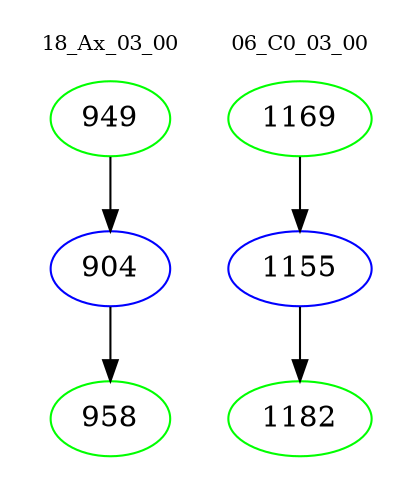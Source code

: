 digraph{
subgraph cluster_0 {
color = white
label = "18_Ax_03_00";
fontsize=10;
T0_949 [label="949", color="green"]
T0_949 -> T0_904 [color="black"]
T0_904 [label="904", color="blue"]
T0_904 -> T0_958 [color="black"]
T0_958 [label="958", color="green"]
}
subgraph cluster_1 {
color = white
label = "06_C0_03_00";
fontsize=10;
T1_1169 [label="1169", color="green"]
T1_1169 -> T1_1155 [color="black"]
T1_1155 [label="1155", color="blue"]
T1_1155 -> T1_1182 [color="black"]
T1_1182 [label="1182", color="green"]
}
}
